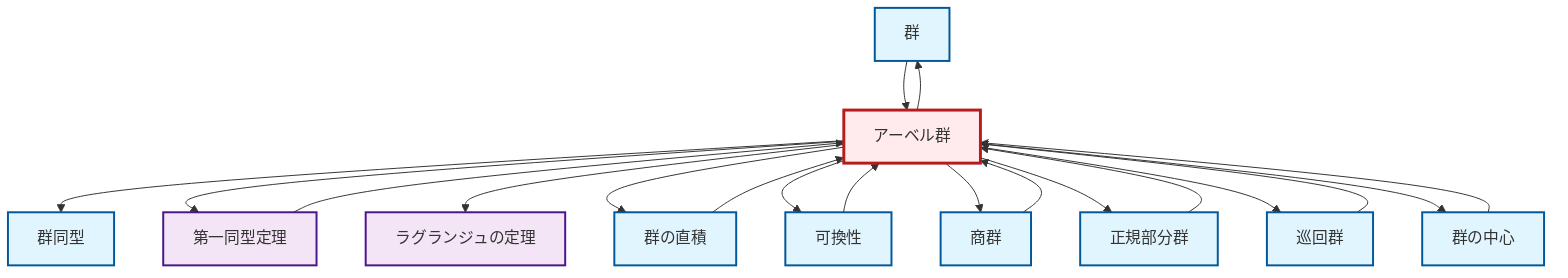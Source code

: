 graph TD
    classDef definition fill:#e1f5fe,stroke:#01579b,stroke-width:2px
    classDef theorem fill:#f3e5f5,stroke:#4a148c,stroke-width:2px
    classDef axiom fill:#fff3e0,stroke:#e65100,stroke-width:2px
    classDef example fill:#e8f5e9,stroke:#1b5e20,stroke-width:2px
    classDef current fill:#ffebee,stroke:#b71c1c,stroke-width:3px
    def-group["群"]:::definition
    def-cyclic-group["巡回群"]:::definition
    thm-first-isomorphism["第一同型定理"]:::theorem
    def-normal-subgroup["正規部分群"]:::definition
    thm-lagrange["ラグランジュの定理"]:::theorem
    def-commutativity["可換性"]:::definition
    def-quotient-group["商群"]:::definition
    def-direct-product["群の直積"]:::definition
    def-center-of-group["群の中心"]:::definition
    def-isomorphism["群同型"]:::definition
    def-abelian-group["アーベル群"]:::definition
    def-abelian-group --> def-isomorphism
    def-abelian-group --> thm-first-isomorphism
    def-cyclic-group --> def-abelian-group
    def-center-of-group --> def-abelian-group
    def-abelian-group --> thm-lagrange
    def-abelian-group --> def-direct-product
    def-abelian-group --> def-group
    def-direct-product --> def-abelian-group
    def-abelian-group --> def-commutativity
    def-normal-subgroup --> def-abelian-group
    def-abelian-group --> def-quotient-group
    def-quotient-group --> def-abelian-group
    def-commutativity --> def-abelian-group
    def-group --> def-abelian-group
    thm-first-isomorphism --> def-abelian-group
    def-abelian-group --> def-normal-subgroup
    def-abelian-group --> def-cyclic-group
    def-abelian-group --> def-center-of-group
    class def-abelian-group current